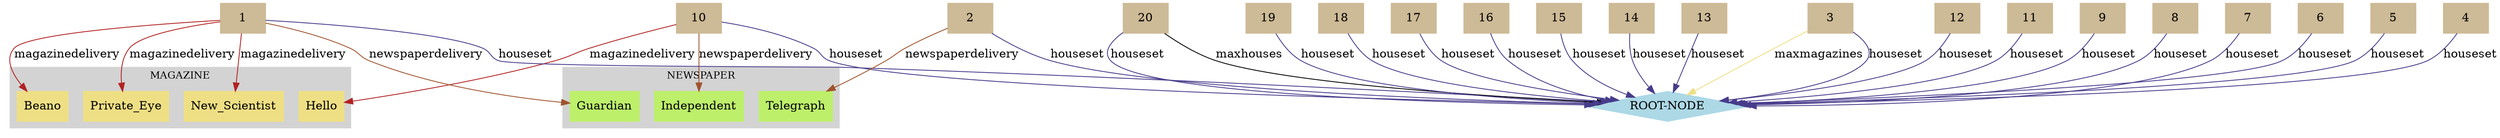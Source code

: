 digraph state {
 graph [fontsize=12]
rankdir=TB;
"10" -> "Hello" [label = "magazinedelivery", color = "firebrick"];
"1" -> "Beano" [label = "magazinedelivery", color = "firebrick"];
"1" -> "Private_Eye" [label = "magazinedelivery", color = "firebrick"];
"1" -> "New_Scientist" [label = "magazinedelivery", color = "firebrick"];
"10" -> "Independent" [label = "newspaperdelivery", color = "sienna"];
"2" -> "Telegraph" [label = "newspaperdelivery", color = "sienna"];
"1" -> "Guardian" [label = "newspaperdelivery", color = "sienna"];
"20" -> "ROOT-NODE" [label = "houseset", color = "SlateBlue4"];
"19" -> "ROOT-NODE" [label = "houseset", color = "SlateBlue4"];
"18" -> "ROOT-NODE" [label = "houseset", color = "SlateBlue4"];
"17" -> "ROOT-NODE" [label = "houseset", color = "SlateBlue4"];
"16" -> "ROOT-NODE" [label = "houseset", color = "SlateBlue4"];
"15" -> "ROOT-NODE" [label = "houseset", color = "SlateBlue4"];
"14" -> "ROOT-NODE" [label = "houseset", color = "SlateBlue4"];
"13" -> "ROOT-NODE" [label = "houseset", color = "SlateBlue4"];
"12" -> "ROOT-NODE" [label = "houseset", color = "SlateBlue4"];
"11" -> "ROOT-NODE" [label = "houseset", color = "SlateBlue4"];
"10" -> "ROOT-NODE" [label = "houseset", color = "SlateBlue4"];
"9" -> "ROOT-NODE" [label = "houseset", color = "SlateBlue4"];
"8" -> "ROOT-NODE" [label = "houseset", color = "SlateBlue4"];
"7" -> "ROOT-NODE" [label = "houseset", color = "SlateBlue4"];
"6" -> "ROOT-NODE" [label = "houseset", color = "SlateBlue4"];
"5" -> "ROOT-NODE" [label = "houseset", color = "SlateBlue4"];
"4" -> "ROOT-NODE" [label = "houseset", color = "SlateBlue4"];
"3" -> "ROOT-NODE" [label = "houseset", color = "SlateBlue4"];
"2" -> "ROOT-NODE" [label = "houseset", color = "SlateBlue4"];
"1" -> "ROOT-NODE" [label = "houseset", color = "SlateBlue4"];
"20" -> "ROOT-NODE" [label = "maxhouses", color = "black"];
"3" -> "ROOT-NODE" [label = "maxmagazines", color = "#efdf84"];
"10" [color = "wheat3", style = "filled, solid", shape = "box"]
"Hello" [color = "#efdf84", style = "filled, solid", shape = "box"]
"1" [color = "wheat3", style = "filled, solid", shape = "box"]
"Beano" [color = "#efdf84", style = "filled, solid", shape = "box"]
"Private_Eye" [color = "#efdf84", style = "filled, solid", shape = "box"]
"New_Scientist" [color = "#efdf84", style = "filled, solid", shape = "box"]
"Independent" [color = "#bdef6b", style = "filled, solid", shape = "box"]
"2" [color = "wheat3", style = "filled, solid", shape = "box"]
"Telegraph" [color = "#bdef6b", style = "filled, solid", shape = "box"]
"Guardian" [color = "#bdef6b", style = "filled, solid", shape = "box"]
"20" [color = "wheat3", style = "filled, solid", shape = "box"]
"ROOT-NODE" [color = "lightblue", style = "filled, solid", shape = "diamond"]
"19" [color = "wheat3", style = "filled, solid", shape = "box"]
"18" [color = "wheat3", style = "filled, solid", shape = "box"]
"17" [color = "wheat3", style = "filled, solid", shape = "box"]
"16" [color = "wheat3", style = "filled, solid", shape = "box"]
"15" [color = "wheat3", style = "filled, solid", shape = "box"]
"14" [color = "wheat3", style = "filled, solid", shape = "box"]
"13" [color = "wheat3", style = "filled, solid", shape = "box"]
"12" [color = "wheat3", style = "filled, solid", shape = "box"]
"11" [color = "wheat3", style = "filled, solid", shape = "box"]
"9" [color = "wheat3", style = "filled, solid", shape = "box"]
"8" [color = "wheat3", style = "filled, solid", shape = "box"]
"7" [color = "wheat3", style = "filled, solid", shape = "box"]
"6" [color = "wheat3", style = "filled, solid", shape = "box"]
"5" [color = "wheat3", style = "filled, solid", shape = "box"]
"4" [color = "wheat3", style = "filled, solid", shape = "box"]
"3" [color = "wheat3", style = "filled, solid", shape = "box"]
subgraph "cluster_NEWSPAPER" {node [style=filled,color=white]; label="NEWSPAPER"; style=filled;color=lightgrey; Guardian; Independent; Telegraph; }
subgraph "cluster_MAGAZINE" {node [style=filled,color=white]; label="MAGAZINE"; style=filled;color=lightgrey; New_Scientist; Private_Eye; Beano; Hello; }
subgraph "cluster_REPORT" {node [style=filled,color=white]; label="REPORT"; style=filled;color=lightgrey; }
}
